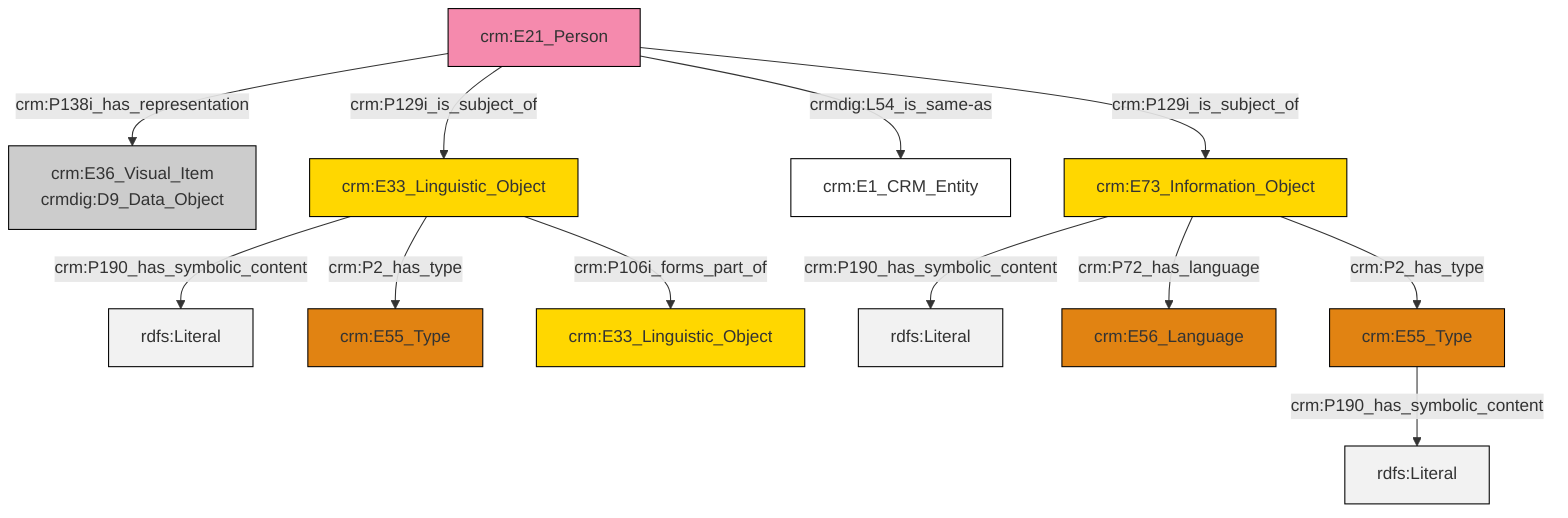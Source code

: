 graph TD
classDef Literal fill:#f2f2f2,stroke:#000000;
classDef CRM_Entity fill:#FFFFFF,stroke:#000000;
classDef Temporal_Entity fill:#00C9E6, stroke:#000000;
classDef Type fill:#E18312, stroke:#000000;
classDef Time-Span fill:#2C9C91, stroke:#000000;
classDef Appellation fill:#FFEB7F, stroke:#000000;
classDef Place fill:#008836, stroke:#000000;
classDef Persistent_Item fill:#B266B2, stroke:#000000;
classDef Conceptual_Object fill:#FFD700, stroke:#000000;
classDef Physical_Thing fill:#D2B48C, stroke:#000000;
classDef Actor fill:#f58aad, stroke:#000000;
classDef PC_Classes fill:#4ce600, stroke:#000000;
classDef Multi fill:#cccccc,stroke:#000000;

2["crm:E33_Linguistic_Object"]:::Conceptual_Object -->|crm:P190_has_symbolic_content| 3[rdfs:Literal]:::Literal
4["crm:E21_Person"]:::Actor -->|crm:P138i_has_representation| 5["crm:E36_Visual_Item<br>crmdig:D9_Data_Object"]:::Multi
9["crm:E73_Information_Object"]:::Conceptual_Object -->|crm:P190_has_symbolic_content| 10[rdfs:Literal]:::Literal
2["crm:E33_Linguistic_Object"]:::Conceptual_Object -->|crm:P2_has_type| 7["crm:E55_Type"]:::Type
4["crm:E21_Person"]:::Actor -->|crm:P129i_is_subject_of| 2["crm:E33_Linguistic_Object"]:::Conceptual_Object
2["crm:E33_Linguistic_Object"]:::Conceptual_Object -->|crm:P106i_forms_part_of| 11["crm:E33_Linguistic_Object"]:::Conceptual_Object
9["crm:E73_Information_Object"]:::Conceptual_Object -->|crm:P72_has_language| 0["crm:E56_Language"]:::Type
4["crm:E21_Person"]:::Actor -->|crmdig:L54_is_same-as| 18["crm:E1_CRM_Entity"]:::CRM_Entity
4["crm:E21_Person"]:::Actor -->|crm:P129i_is_subject_of| 9["crm:E73_Information_Object"]:::Conceptual_Object
20["crm:E55_Type"]:::Type -->|crm:P190_has_symbolic_content| 22[rdfs:Literal]:::Literal
9["crm:E73_Information_Object"]:::Conceptual_Object -->|crm:P2_has_type| 20["crm:E55_Type"]:::Type